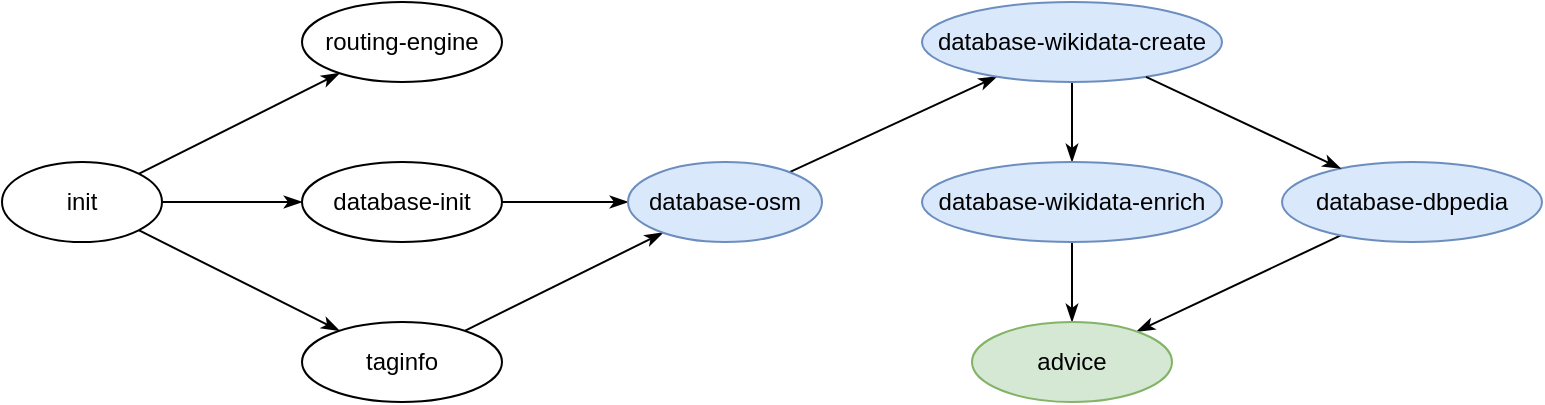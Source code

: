 <mxfile version="22.1.5" type="device">
  <diagram name="Page-1" id="XNP3OwiK__8NNUg1WSOK">
    <mxGraphModel dx="768" dy="415" grid="1" gridSize="10" guides="1" tooltips="1" connect="1" arrows="1" fold="1" page="1" pageScale="1" pageWidth="827" pageHeight="1169" math="0" shadow="0">
      <root>
        <mxCell id="0" />
        <mxCell id="1" parent="0" />
        <mxCell id="5BOuU5JOz502Z4YuladH-3" style="rounded=0;orthogonalLoop=1;jettySize=auto;html=1;endArrow=classicThin;endFill=1;" parent="1" source="5BOuU5JOz502Z4YuladH-1" target="5BOuU5JOz502Z4YuladH-2" edge="1">
          <mxGeometry relative="1" as="geometry" />
        </mxCell>
        <mxCell id="5BOuU5JOz502Z4YuladH-6" style="rounded=0;orthogonalLoop=1;jettySize=auto;html=1;endArrow=classicThin;endFill=1;" parent="1" source="5BOuU5JOz502Z4YuladH-1" target="5BOuU5JOz502Z4YuladH-5" edge="1">
          <mxGeometry relative="1" as="geometry" />
        </mxCell>
        <mxCell id="5BOuU5JOz502Z4YuladH-7" style="rounded=0;orthogonalLoop=1;jettySize=auto;html=1;endArrow=classicThin;endFill=1;" parent="1" source="5BOuU5JOz502Z4YuladH-1" target="5BOuU5JOz502Z4YuladH-4" edge="1">
          <mxGeometry relative="1" as="geometry" />
        </mxCell>
        <mxCell id="5BOuU5JOz502Z4YuladH-1" value="init" style="ellipse;whiteSpace=wrap;html=1;" parent="1" vertex="1">
          <mxGeometry x="40" y="140" width="80" height="40" as="geometry" />
        </mxCell>
        <mxCell id="5BOuU5JOz502Z4YuladH-2" value="routing-engine" style="ellipse;whiteSpace=wrap;html=1;" parent="1" vertex="1">
          <mxGeometry x="190" y="60" width="100" height="40" as="geometry" />
        </mxCell>
        <mxCell id="5BOuU5JOz502Z4YuladH-9" style="rounded=0;orthogonalLoop=1;jettySize=auto;html=1;endArrow=classicThin;endFill=1;" parent="1" source="5BOuU5JOz502Z4YuladH-4" target="5BOuU5JOz502Z4YuladH-8" edge="1">
          <mxGeometry relative="1" as="geometry" />
        </mxCell>
        <mxCell id="5BOuU5JOz502Z4YuladH-4" value="database-init" style="ellipse;whiteSpace=wrap;html=1;" parent="1" vertex="1">
          <mxGeometry x="190" y="140" width="100" height="40" as="geometry" />
        </mxCell>
        <mxCell id="5BOuU5JOz502Z4YuladH-10" style="rounded=0;orthogonalLoop=1;jettySize=auto;html=1;endArrow=classicThin;endFill=1;" parent="1" source="5BOuU5JOz502Z4YuladH-5" target="5BOuU5JOz502Z4YuladH-8" edge="1">
          <mxGeometry relative="1" as="geometry" />
        </mxCell>
        <mxCell id="5BOuU5JOz502Z4YuladH-5" value="taginfo" style="ellipse;whiteSpace=wrap;html=1;" parent="1" vertex="1">
          <mxGeometry x="190" y="220" width="100" height="40" as="geometry" />
        </mxCell>
        <mxCell id="5BOuU5JOz502Z4YuladH-18" style="rounded=0;orthogonalLoop=1;jettySize=auto;html=1;endArrow=classicThin;endFill=1;" parent="1" source="5BOuU5JOz502Z4YuladH-8" target="5BOuU5JOz502Z4YuladH-17" edge="1">
          <mxGeometry relative="1" as="geometry" />
        </mxCell>
        <mxCell id="5BOuU5JOz502Z4YuladH-8" value="database-osm" style="ellipse;whiteSpace=wrap;html=1;fillColor=#dae8fc;strokeColor=#6c8ebf;" parent="1" vertex="1">
          <mxGeometry x="353" y="140" width="97" height="40" as="geometry" />
        </mxCell>
        <mxCell id="5BOuU5JOz502Z4YuladH-21" style="rounded=0;orthogonalLoop=1;jettySize=auto;html=1;endArrow=classicThin;endFill=1;" parent="1" source="5BOuU5JOz502Z4YuladH-17" target="5BOuU5JOz502Z4YuladH-19" edge="1">
          <mxGeometry relative="1" as="geometry" />
        </mxCell>
        <mxCell id="5BOuU5JOz502Z4YuladH-17" value="database-wikidata-create" style="ellipse;whiteSpace=wrap;html=1;fillColor=#dae8fc;strokeColor=#6c8ebf;" parent="1" vertex="1">
          <mxGeometry x="500" y="60" width="150" height="40" as="geometry" />
        </mxCell>
        <mxCell id="5BOuU5JOz502Z4YuladH-30" style="rounded=0;orthogonalLoop=1;jettySize=auto;html=1;endArrow=classicThin;endFill=1;" parent="1" source="5BOuU5JOz502Z4YuladH-19" target="5BOuU5JOz502Z4YuladH-29" edge="1">
          <mxGeometry relative="1" as="geometry" />
        </mxCell>
        <mxCell id="5BOuU5JOz502Z4YuladH-19" value="database-wikidata-enrich" style="ellipse;whiteSpace=wrap;html=1;fillColor=#dae8fc;strokeColor=#6c8ebf;" parent="1" vertex="1">
          <mxGeometry x="500" y="140" width="150" height="40" as="geometry" />
        </mxCell>
        <mxCell id="5BOuU5JOz502Z4YuladH-31" style="rounded=0;orthogonalLoop=1;jettySize=auto;html=1;endArrow=classicThin;endFill=1;" parent="1" source="5BOuU5JOz502Z4YuladH-22" target="5BOuU5JOz502Z4YuladH-29" edge="1">
          <mxGeometry relative="1" as="geometry" />
        </mxCell>
        <mxCell id="5BOuU5JOz502Z4YuladH-22" value="database-dbpedia" style="ellipse;whiteSpace=wrap;html=1;fillColor=#dae8fc;strokeColor=#6c8ebf;" parent="1" vertex="1">
          <mxGeometry x="680" y="140" width="130" height="40" as="geometry" />
        </mxCell>
        <mxCell id="5BOuU5JOz502Z4YuladH-26" style="rounded=0;orthogonalLoop=1;jettySize=auto;html=1;endArrow=classicThin;endFill=1;" parent="1" source="5BOuU5JOz502Z4YuladH-17" target="5BOuU5JOz502Z4YuladH-22" edge="1">
          <mxGeometry relative="1" as="geometry">
            <mxPoint x="585" y="110" as="sourcePoint" />
            <mxPoint x="585" y="150" as="targetPoint" />
          </mxGeometry>
        </mxCell>
        <mxCell id="5BOuU5JOz502Z4YuladH-29" value="advice" style="ellipse;whiteSpace=wrap;html=1;fillColor=#d5e8d4;strokeColor=#82b366;" parent="1" vertex="1">
          <mxGeometry x="525" y="220" width="100" height="40" as="geometry" />
        </mxCell>
      </root>
    </mxGraphModel>
  </diagram>
</mxfile>
